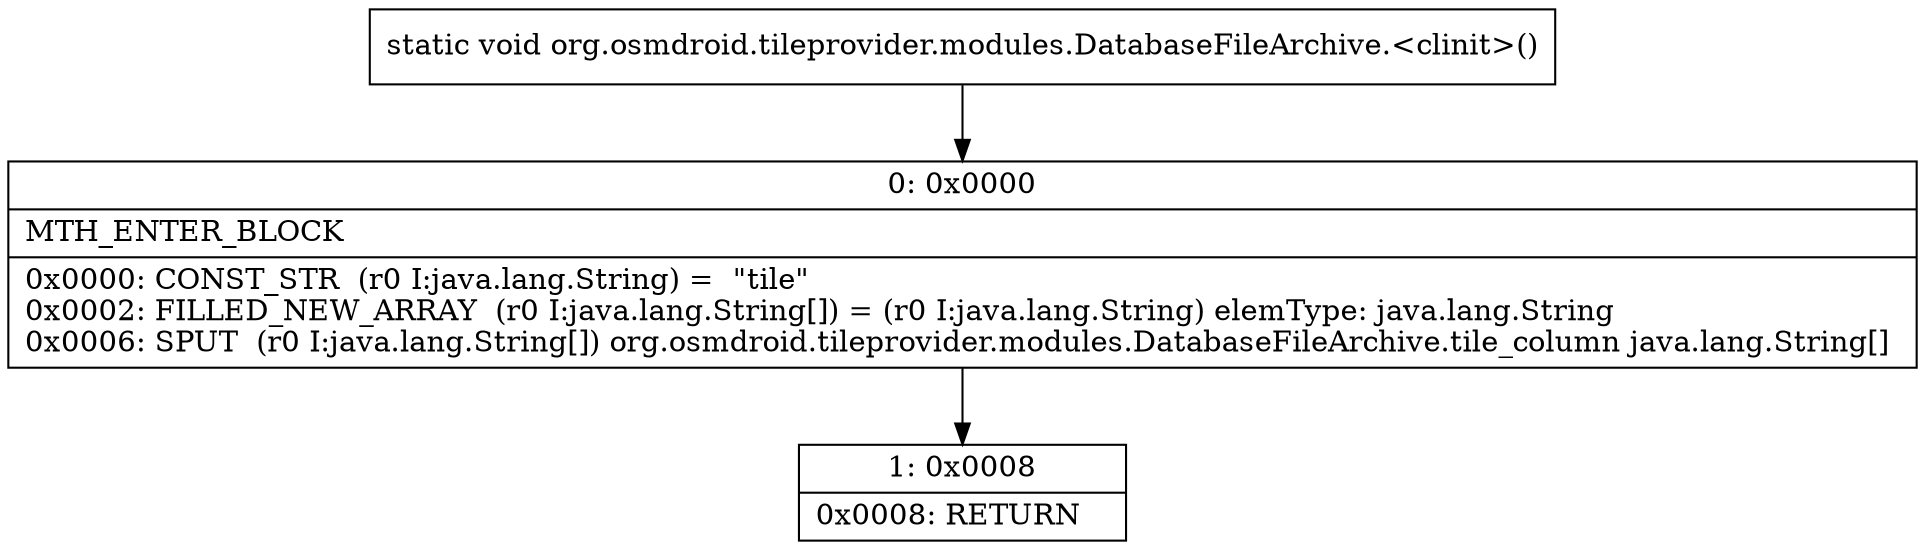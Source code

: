 digraph "CFG fororg.osmdroid.tileprovider.modules.DatabaseFileArchive.\<clinit\>()V" {
Node_0 [shape=record,label="{0\:\ 0x0000|MTH_ENTER_BLOCK\l|0x0000: CONST_STR  (r0 I:java.lang.String) =  \"tile\" \l0x0002: FILLED_NEW_ARRAY  (r0 I:java.lang.String[]) = (r0 I:java.lang.String) elemType: java.lang.String \l0x0006: SPUT  (r0 I:java.lang.String[]) org.osmdroid.tileprovider.modules.DatabaseFileArchive.tile_column java.lang.String[] \l}"];
Node_1 [shape=record,label="{1\:\ 0x0008|0x0008: RETURN   \l}"];
MethodNode[shape=record,label="{static void org.osmdroid.tileprovider.modules.DatabaseFileArchive.\<clinit\>() }"];
MethodNode -> Node_0;
Node_0 -> Node_1;
}

